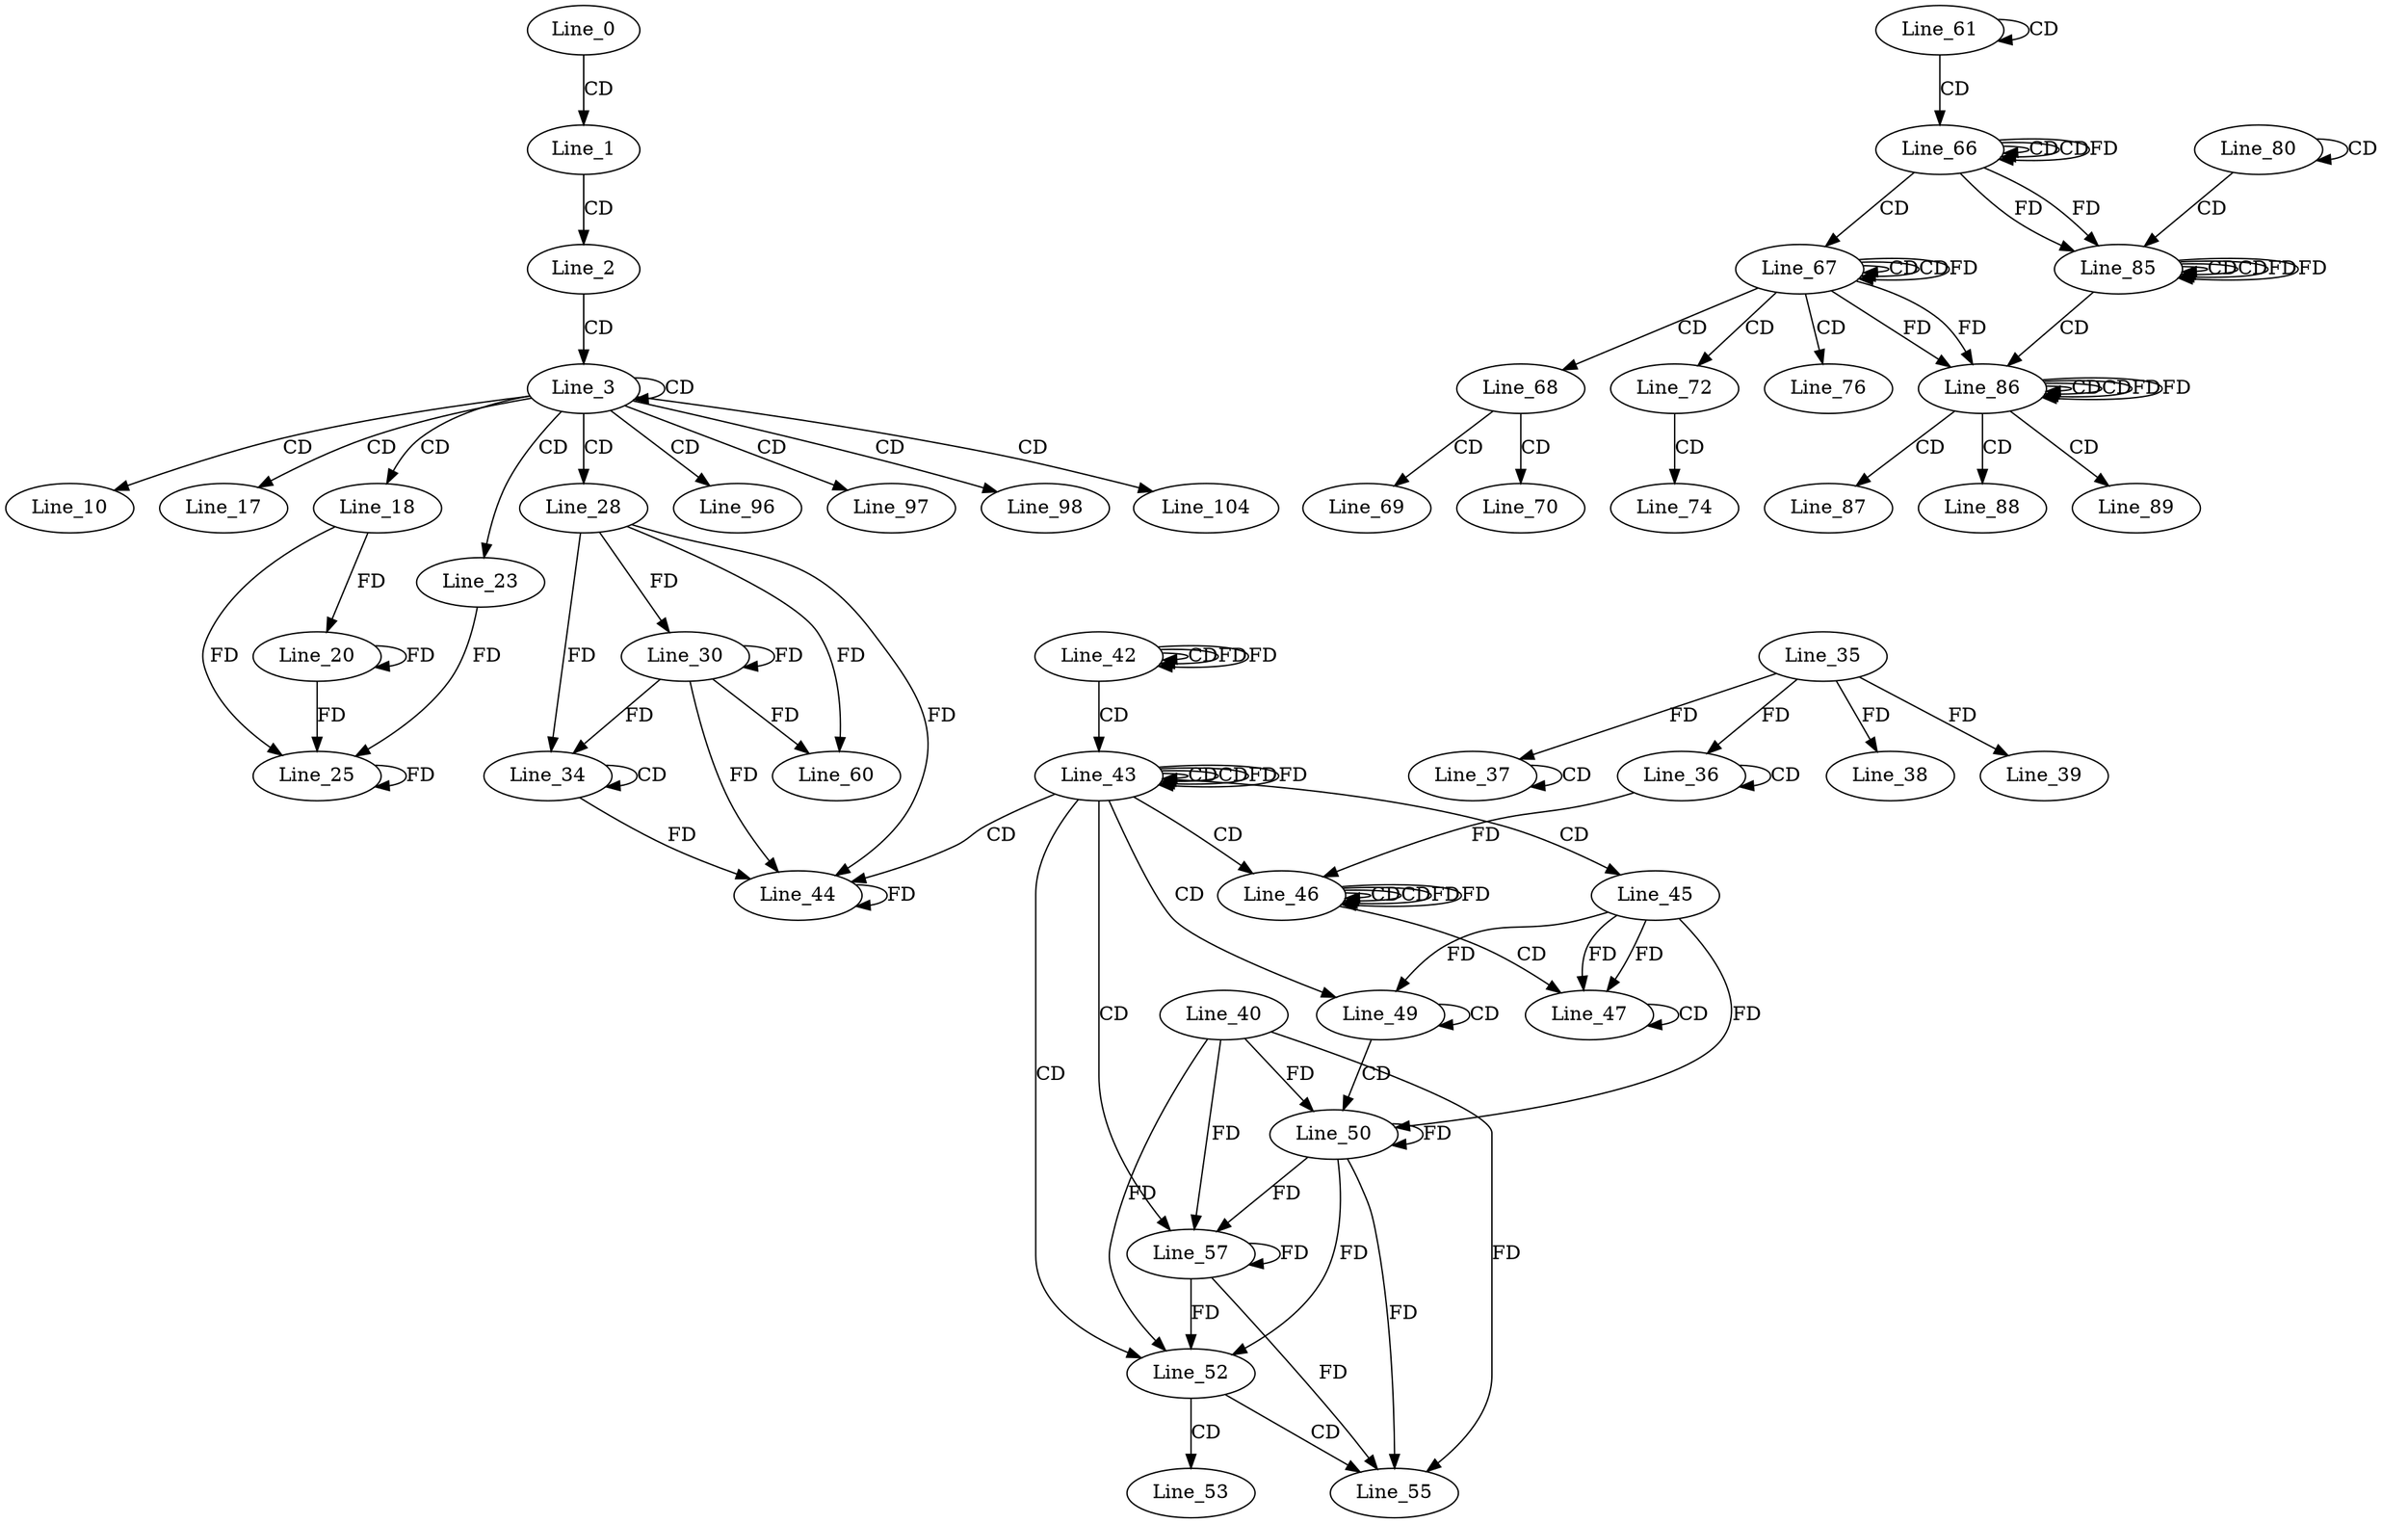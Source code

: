 digraph G {
  Line_0;
  Line_1;
  Line_2;
  Line_3;
  Line_10;
  Line_17;
  Line_18;
  Line_20;
  Line_23;
  Line_25;
  Line_25;
  Line_28;
  Line_30;
  Line_34;
  Line_34;
  Line_36;
  Line_36;
  Line_35;
  Line_36;
  Line_37;
  Line_37;
  Line_37;
  Line_38;
  Line_39;
  Line_42;
  Line_42;
  Line_42;
  Line_43;
  Line_43;
  Line_43;
  Line_44;
  Line_44;
  Line_45;
  Line_46;
  Line_46;
  Line_46;
  Line_47;
  Line_47;
  Line_47;
  Line_49;
  Line_49;
  Line_50;
  Line_40;
  Line_50;
  Line_52;
  Line_53;
  Line_55;
  Line_57;
  Line_60;
  Line_61;
  Line_61;
  Line_66;
  Line_66;
  Line_66;
  Line_67;
  Line_67;
  Line_67;
  Line_68;
  Line_69;
  Line_70;
  Line_72;
  Line_74;
  Line_76;
  Line_80;
  Line_80;
  Line_85;
  Line_85;
  Line_85;
  Line_86;
  Line_86;
  Line_86;
  Line_87;
  Line_88;
  Line_89;
  Line_96;
  Line_97;
  Line_98;
  Line_104;
  Line_0 -> Line_1 [ label="CD" ];
  Line_1 -> Line_2 [ label="CD" ];
  Line_2 -> Line_3 [ label="CD" ];
  Line_3 -> Line_3 [ label="CD" ];
  Line_3 -> Line_10 [ label="CD" ];
  Line_3 -> Line_17 [ label="CD" ];
  Line_3 -> Line_18 [ label="CD" ];
  Line_18 -> Line_20 [ label="FD" ];
  Line_20 -> Line_20 [ label="FD" ];
  Line_3 -> Line_23 [ label="CD" ];
  Line_23 -> Line_25 [ label="FD" ];
  Line_25 -> Line_25 [ label="FD" ];
  Line_18 -> Line_25 [ label="FD" ];
  Line_20 -> Line_25 [ label="FD" ];
  Line_3 -> Line_28 [ label="CD" ];
  Line_28 -> Line_30 [ label="FD" ];
  Line_30 -> Line_30 [ label="FD" ];
  Line_34 -> Line_34 [ label="CD" ];
  Line_28 -> Line_34 [ label="FD" ];
  Line_30 -> Line_34 [ label="FD" ];
  Line_36 -> Line_36 [ label="CD" ];
  Line_35 -> Line_36 [ label="FD" ];
  Line_37 -> Line_37 [ label="CD" ];
  Line_35 -> Line_37 [ label="FD" ];
  Line_35 -> Line_38 [ label="FD" ];
  Line_35 -> Line_39 [ label="FD" ];
  Line_42 -> Line_42 [ label="CD" ];
  Line_42 -> Line_42 [ label="FD" ];
  Line_42 -> Line_43 [ label="CD" ];
  Line_43 -> Line_43 [ label="CD" ];
  Line_43 -> Line_43 [ label="CD" ];
  Line_43 -> Line_43 [ label="FD" ];
  Line_43 -> Line_44 [ label="CD" ];
  Line_44 -> Line_44 [ label="FD" ];
  Line_34 -> Line_44 [ label="FD" ];
  Line_28 -> Line_44 [ label="FD" ];
  Line_30 -> Line_44 [ label="FD" ];
  Line_43 -> Line_45 [ label="CD" ];
  Line_43 -> Line_46 [ label="CD" ];
  Line_46 -> Line_46 [ label="CD" ];
  Line_36 -> Line_46 [ label="FD" ];
  Line_46 -> Line_46 [ label="CD" ];
  Line_46 -> Line_46 [ label="FD" ];
  Line_46 -> Line_47 [ label="CD" ];
  Line_45 -> Line_47 [ label="FD" ];
  Line_47 -> Line_47 [ label="CD" ];
  Line_45 -> Line_47 [ label="FD" ];
  Line_43 -> Line_49 [ label="CD" ];
  Line_49 -> Line_49 [ label="CD" ];
  Line_45 -> Line_49 [ label="FD" ];
  Line_49 -> Line_50 [ label="CD" ];
  Line_50 -> Line_50 [ label="FD" ];
  Line_40 -> Line_50 [ label="FD" ];
  Line_45 -> Line_50 [ label="FD" ];
  Line_43 -> Line_52 [ label="CD" ];
  Line_50 -> Line_52 [ label="FD" ];
  Line_40 -> Line_52 [ label="FD" ];
  Line_52 -> Line_53 [ label="CD" ];
  Line_52 -> Line_55 [ label="CD" ];
  Line_50 -> Line_55 [ label="FD" ];
  Line_40 -> Line_55 [ label="FD" ];
  Line_43 -> Line_57 [ label="CD" ];
  Line_50 -> Line_57 [ label="FD" ];
  Line_57 -> Line_57 [ label="FD" ];
  Line_40 -> Line_57 [ label="FD" ];
  Line_28 -> Line_60 [ label="FD" ];
  Line_30 -> Line_60 [ label="FD" ];
  Line_61 -> Line_61 [ label="CD" ];
  Line_61 -> Line_66 [ label="CD" ];
  Line_66 -> Line_66 [ label="CD" ];
  Line_66 -> Line_66 [ label="CD" ];
  Line_66 -> Line_66 [ label="FD" ];
  Line_66 -> Line_67 [ label="CD" ];
  Line_67 -> Line_67 [ label="CD" ];
  Line_67 -> Line_67 [ label="CD" ];
  Line_67 -> Line_67 [ label="FD" ];
  Line_67 -> Line_68 [ label="CD" ];
  Line_68 -> Line_69 [ label="CD" ];
  Line_68 -> Line_70 [ label="CD" ];
  Line_67 -> Line_72 [ label="CD" ];
  Line_72 -> Line_74 [ label="CD" ];
  Line_67 -> Line_76 [ label="CD" ];
  Line_80 -> Line_80 [ label="CD" ];
  Line_80 -> Line_85 [ label="CD" ];
  Line_85 -> Line_85 [ label="CD" ];
  Line_66 -> Line_85 [ label="FD" ];
  Line_85 -> Line_85 [ label="CD" ];
  Line_85 -> Line_85 [ label="FD" ];
  Line_66 -> Line_85 [ label="FD" ];
  Line_85 -> Line_86 [ label="CD" ];
  Line_86 -> Line_86 [ label="CD" ];
  Line_67 -> Line_86 [ label="FD" ];
  Line_86 -> Line_86 [ label="CD" ];
  Line_86 -> Line_86 [ label="FD" ];
  Line_67 -> Line_86 [ label="FD" ];
  Line_86 -> Line_87 [ label="CD" ];
  Line_86 -> Line_88 [ label="CD" ];
  Line_86 -> Line_89 [ label="CD" ];
  Line_3 -> Line_96 [ label="CD" ];
  Line_3 -> Line_97 [ label="CD" ];
  Line_3 -> Line_98 [ label="CD" ];
  Line_3 -> Line_104 [ label="CD" ];
  Line_42 -> Line_42 [ label="FD" ];
  Line_43 -> Line_43 [ label="FD" ];
  Line_57 -> Line_52 [ label="FD" ];
  Line_57 -> Line_55 [ label="FD" ];
  Line_46 -> Line_46 [ label="FD" ];
  Line_85 -> Line_85 [ label="FD" ];
  Line_86 -> Line_86 [ label="FD" ];
}
